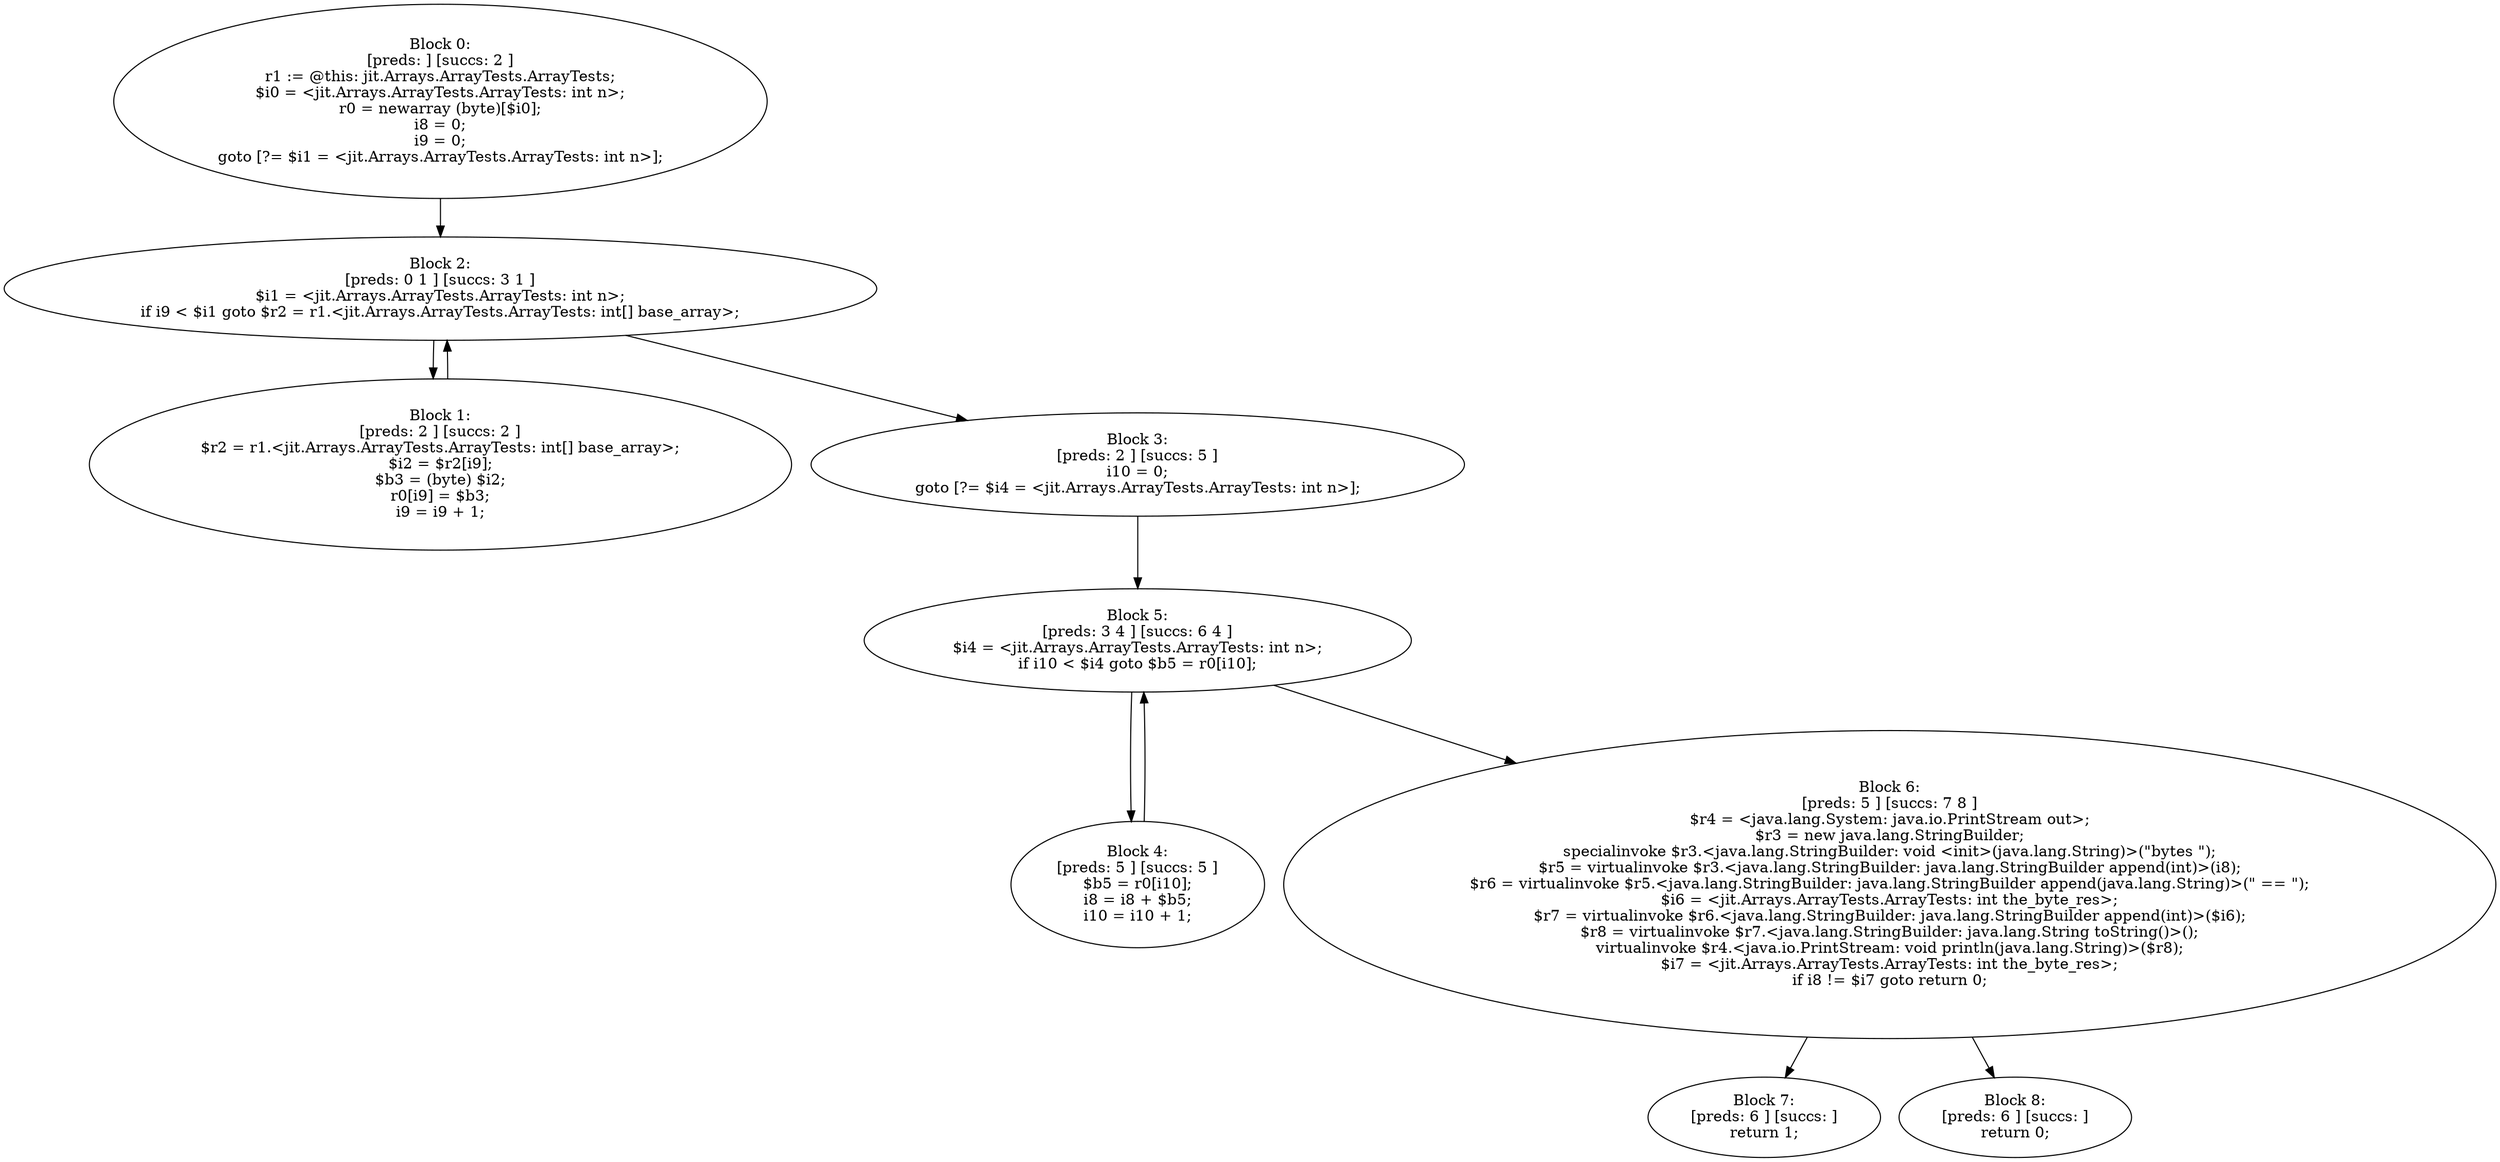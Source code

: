 digraph "unitGraph" {
    "Block 0:
[preds: ] [succs: 2 ]
r1 := @this: jit.Arrays.ArrayTests.ArrayTests;
$i0 = <jit.Arrays.ArrayTests.ArrayTests: int n>;
r0 = newarray (byte)[$i0];
i8 = 0;
i9 = 0;
goto [?= $i1 = <jit.Arrays.ArrayTests.ArrayTests: int n>];
"
    "Block 1:
[preds: 2 ] [succs: 2 ]
$r2 = r1.<jit.Arrays.ArrayTests.ArrayTests: int[] base_array>;
$i2 = $r2[i9];
$b3 = (byte) $i2;
r0[i9] = $b3;
i9 = i9 + 1;
"
    "Block 2:
[preds: 0 1 ] [succs: 3 1 ]
$i1 = <jit.Arrays.ArrayTests.ArrayTests: int n>;
if i9 < $i1 goto $r2 = r1.<jit.Arrays.ArrayTests.ArrayTests: int[] base_array>;
"
    "Block 3:
[preds: 2 ] [succs: 5 ]
i10 = 0;
goto [?= $i4 = <jit.Arrays.ArrayTests.ArrayTests: int n>];
"
    "Block 4:
[preds: 5 ] [succs: 5 ]
$b5 = r0[i10];
i8 = i8 + $b5;
i10 = i10 + 1;
"
    "Block 5:
[preds: 3 4 ] [succs: 6 4 ]
$i4 = <jit.Arrays.ArrayTests.ArrayTests: int n>;
if i10 < $i4 goto $b5 = r0[i10];
"
    "Block 6:
[preds: 5 ] [succs: 7 8 ]
$r4 = <java.lang.System: java.io.PrintStream out>;
$r3 = new java.lang.StringBuilder;
specialinvoke $r3.<java.lang.StringBuilder: void <init>(java.lang.String)>(\"bytes \");
$r5 = virtualinvoke $r3.<java.lang.StringBuilder: java.lang.StringBuilder append(int)>(i8);
$r6 = virtualinvoke $r5.<java.lang.StringBuilder: java.lang.StringBuilder append(java.lang.String)>(\" == \");
$i6 = <jit.Arrays.ArrayTests.ArrayTests: int the_byte_res>;
$r7 = virtualinvoke $r6.<java.lang.StringBuilder: java.lang.StringBuilder append(int)>($i6);
$r8 = virtualinvoke $r7.<java.lang.StringBuilder: java.lang.String toString()>();
virtualinvoke $r4.<java.io.PrintStream: void println(java.lang.String)>($r8);
$i7 = <jit.Arrays.ArrayTests.ArrayTests: int the_byte_res>;
if i8 != $i7 goto return 0;
"
    "Block 7:
[preds: 6 ] [succs: ]
return 1;
"
    "Block 8:
[preds: 6 ] [succs: ]
return 0;
"
    "Block 0:
[preds: ] [succs: 2 ]
r1 := @this: jit.Arrays.ArrayTests.ArrayTests;
$i0 = <jit.Arrays.ArrayTests.ArrayTests: int n>;
r0 = newarray (byte)[$i0];
i8 = 0;
i9 = 0;
goto [?= $i1 = <jit.Arrays.ArrayTests.ArrayTests: int n>];
"->"Block 2:
[preds: 0 1 ] [succs: 3 1 ]
$i1 = <jit.Arrays.ArrayTests.ArrayTests: int n>;
if i9 < $i1 goto $r2 = r1.<jit.Arrays.ArrayTests.ArrayTests: int[] base_array>;
";
    "Block 1:
[preds: 2 ] [succs: 2 ]
$r2 = r1.<jit.Arrays.ArrayTests.ArrayTests: int[] base_array>;
$i2 = $r2[i9];
$b3 = (byte) $i2;
r0[i9] = $b3;
i9 = i9 + 1;
"->"Block 2:
[preds: 0 1 ] [succs: 3 1 ]
$i1 = <jit.Arrays.ArrayTests.ArrayTests: int n>;
if i9 < $i1 goto $r2 = r1.<jit.Arrays.ArrayTests.ArrayTests: int[] base_array>;
";
    "Block 2:
[preds: 0 1 ] [succs: 3 1 ]
$i1 = <jit.Arrays.ArrayTests.ArrayTests: int n>;
if i9 < $i1 goto $r2 = r1.<jit.Arrays.ArrayTests.ArrayTests: int[] base_array>;
"->"Block 3:
[preds: 2 ] [succs: 5 ]
i10 = 0;
goto [?= $i4 = <jit.Arrays.ArrayTests.ArrayTests: int n>];
";
    "Block 2:
[preds: 0 1 ] [succs: 3 1 ]
$i1 = <jit.Arrays.ArrayTests.ArrayTests: int n>;
if i9 < $i1 goto $r2 = r1.<jit.Arrays.ArrayTests.ArrayTests: int[] base_array>;
"->"Block 1:
[preds: 2 ] [succs: 2 ]
$r2 = r1.<jit.Arrays.ArrayTests.ArrayTests: int[] base_array>;
$i2 = $r2[i9];
$b3 = (byte) $i2;
r0[i9] = $b3;
i9 = i9 + 1;
";
    "Block 3:
[preds: 2 ] [succs: 5 ]
i10 = 0;
goto [?= $i4 = <jit.Arrays.ArrayTests.ArrayTests: int n>];
"->"Block 5:
[preds: 3 4 ] [succs: 6 4 ]
$i4 = <jit.Arrays.ArrayTests.ArrayTests: int n>;
if i10 < $i4 goto $b5 = r0[i10];
";
    "Block 4:
[preds: 5 ] [succs: 5 ]
$b5 = r0[i10];
i8 = i8 + $b5;
i10 = i10 + 1;
"->"Block 5:
[preds: 3 4 ] [succs: 6 4 ]
$i4 = <jit.Arrays.ArrayTests.ArrayTests: int n>;
if i10 < $i4 goto $b5 = r0[i10];
";
    "Block 5:
[preds: 3 4 ] [succs: 6 4 ]
$i4 = <jit.Arrays.ArrayTests.ArrayTests: int n>;
if i10 < $i4 goto $b5 = r0[i10];
"->"Block 6:
[preds: 5 ] [succs: 7 8 ]
$r4 = <java.lang.System: java.io.PrintStream out>;
$r3 = new java.lang.StringBuilder;
specialinvoke $r3.<java.lang.StringBuilder: void <init>(java.lang.String)>(\"bytes \");
$r5 = virtualinvoke $r3.<java.lang.StringBuilder: java.lang.StringBuilder append(int)>(i8);
$r6 = virtualinvoke $r5.<java.lang.StringBuilder: java.lang.StringBuilder append(java.lang.String)>(\" == \");
$i6 = <jit.Arrays.ArrayTests.ArrayTests: int the_byte_res>;
$r7 = virtualinvoke $r6.<java.lang.StringBuilder: java.lang.StringBuilder append(int)>($i6);
$r8 = virtualinvoke $r7.<java.lang.StringBuilder: java.lang.String toString()>();
virtualinvoke $r4.<java.io.PrintStream: void println(java.lang.String)>($r8);
$i7 = <jit.Arrays.ArrayTests.ArrayTests: int the_byte_res>;
if i8 != $i7 goto return 0;
";
    "Block 5:
[preds: 3 4 ] [succs: 6 4 ]
$i4 = <jit.Arrays.ArrayTests.ArrayTests: int n>;
if i10 < $i4 goto $b5 = r0[i10];
"->"Block 4:
[preds: 5 ] [succs: 5 ]
$b5 = r0[i10];
i8 = i8 + $b5;
i10 = i10 + 1;
";
    "Block 6:
[preds: 5 ] [succs: 7 8 ]
$r4 = <java.lang.System: java.io.PrintStream out>;
$r3 = new java.lang.StringBuilder;
specialinvoke $r3.<java.lang.StringBuilder: void <init>(java.lang.String)>(\"bytes \");
$r5 = virtualinvoke $r3.<java.lang.StringBuilder: java.lang.StringBuilder append(int)>(i8);
$r6 = virtualinvoke $r5.<java.lang.StringBuilder: java.lang.StringBuilder append(java.lang.String)>(\" == \");
$i6 = <jit.Arrays.ArrayTests.ArrayTests: int the_byte_res>;
$r7 = virtualinvoke $r6.<java.lang.StringBuilder: java.lang.StringBuilder append(int)>($i6);
$r8 = virtualinvoke $r7.<java.lang.StringBuilder: java.lang.String toString()>();
virtualinvoke $r4.<java.io.PrintStream: void println(java.lang.String)>($r8);
$i7 = <jit.Arrays.ArrayTests.ArrayTests: int the_byte_res>;
if i8 != $i7 goto return 0;
"->"Block 7:
[preds: 6 ] [succs: ]
return 1;
";
    "Block 6:
[preds: 5 ] [succs: 7 8 ]
$r4 = <java.lang.System: java.io.PrintStream out>;
$r3 = new java.lang.StringBuilder;
specialinvoke $r3.<java.lang.StringBuilder: void <init>(java.lang.String)>(\"bytes \");
$r5 = virtualinvoke $r3.<java.lang.StringBuilder: java.lang.StringBuilder append(int)>(i8);
$r6 = virtualinvoke $r5.<java.lang.StringBuilder: java.lang.StringBuilder append(java.lang.String)>(\" == \");
$i6 = <jit.Arrays.ArrayTests.ArrayTests: int the_byte_res>;
$r7 = virtualinvoke $r6.<java.lang.StringBuilder: java.lang.StringBuilder append(int)>($i6);
$r8 = virtualinvoke $r7.<java.lang.StringBuilder: java.lang.String toString()>();
virtualinvoke $r4.<java.io.PrintStream: void println(java.lang.String)>($r8);
$i7 = <jit.Arrays.ArrayTests.ArrayTests: int the_byte_res>;
if i8 != $i7 goto return 0;
"->"Block 8:
[preds: 6 ] [succs: ]
return 0;
";
}
